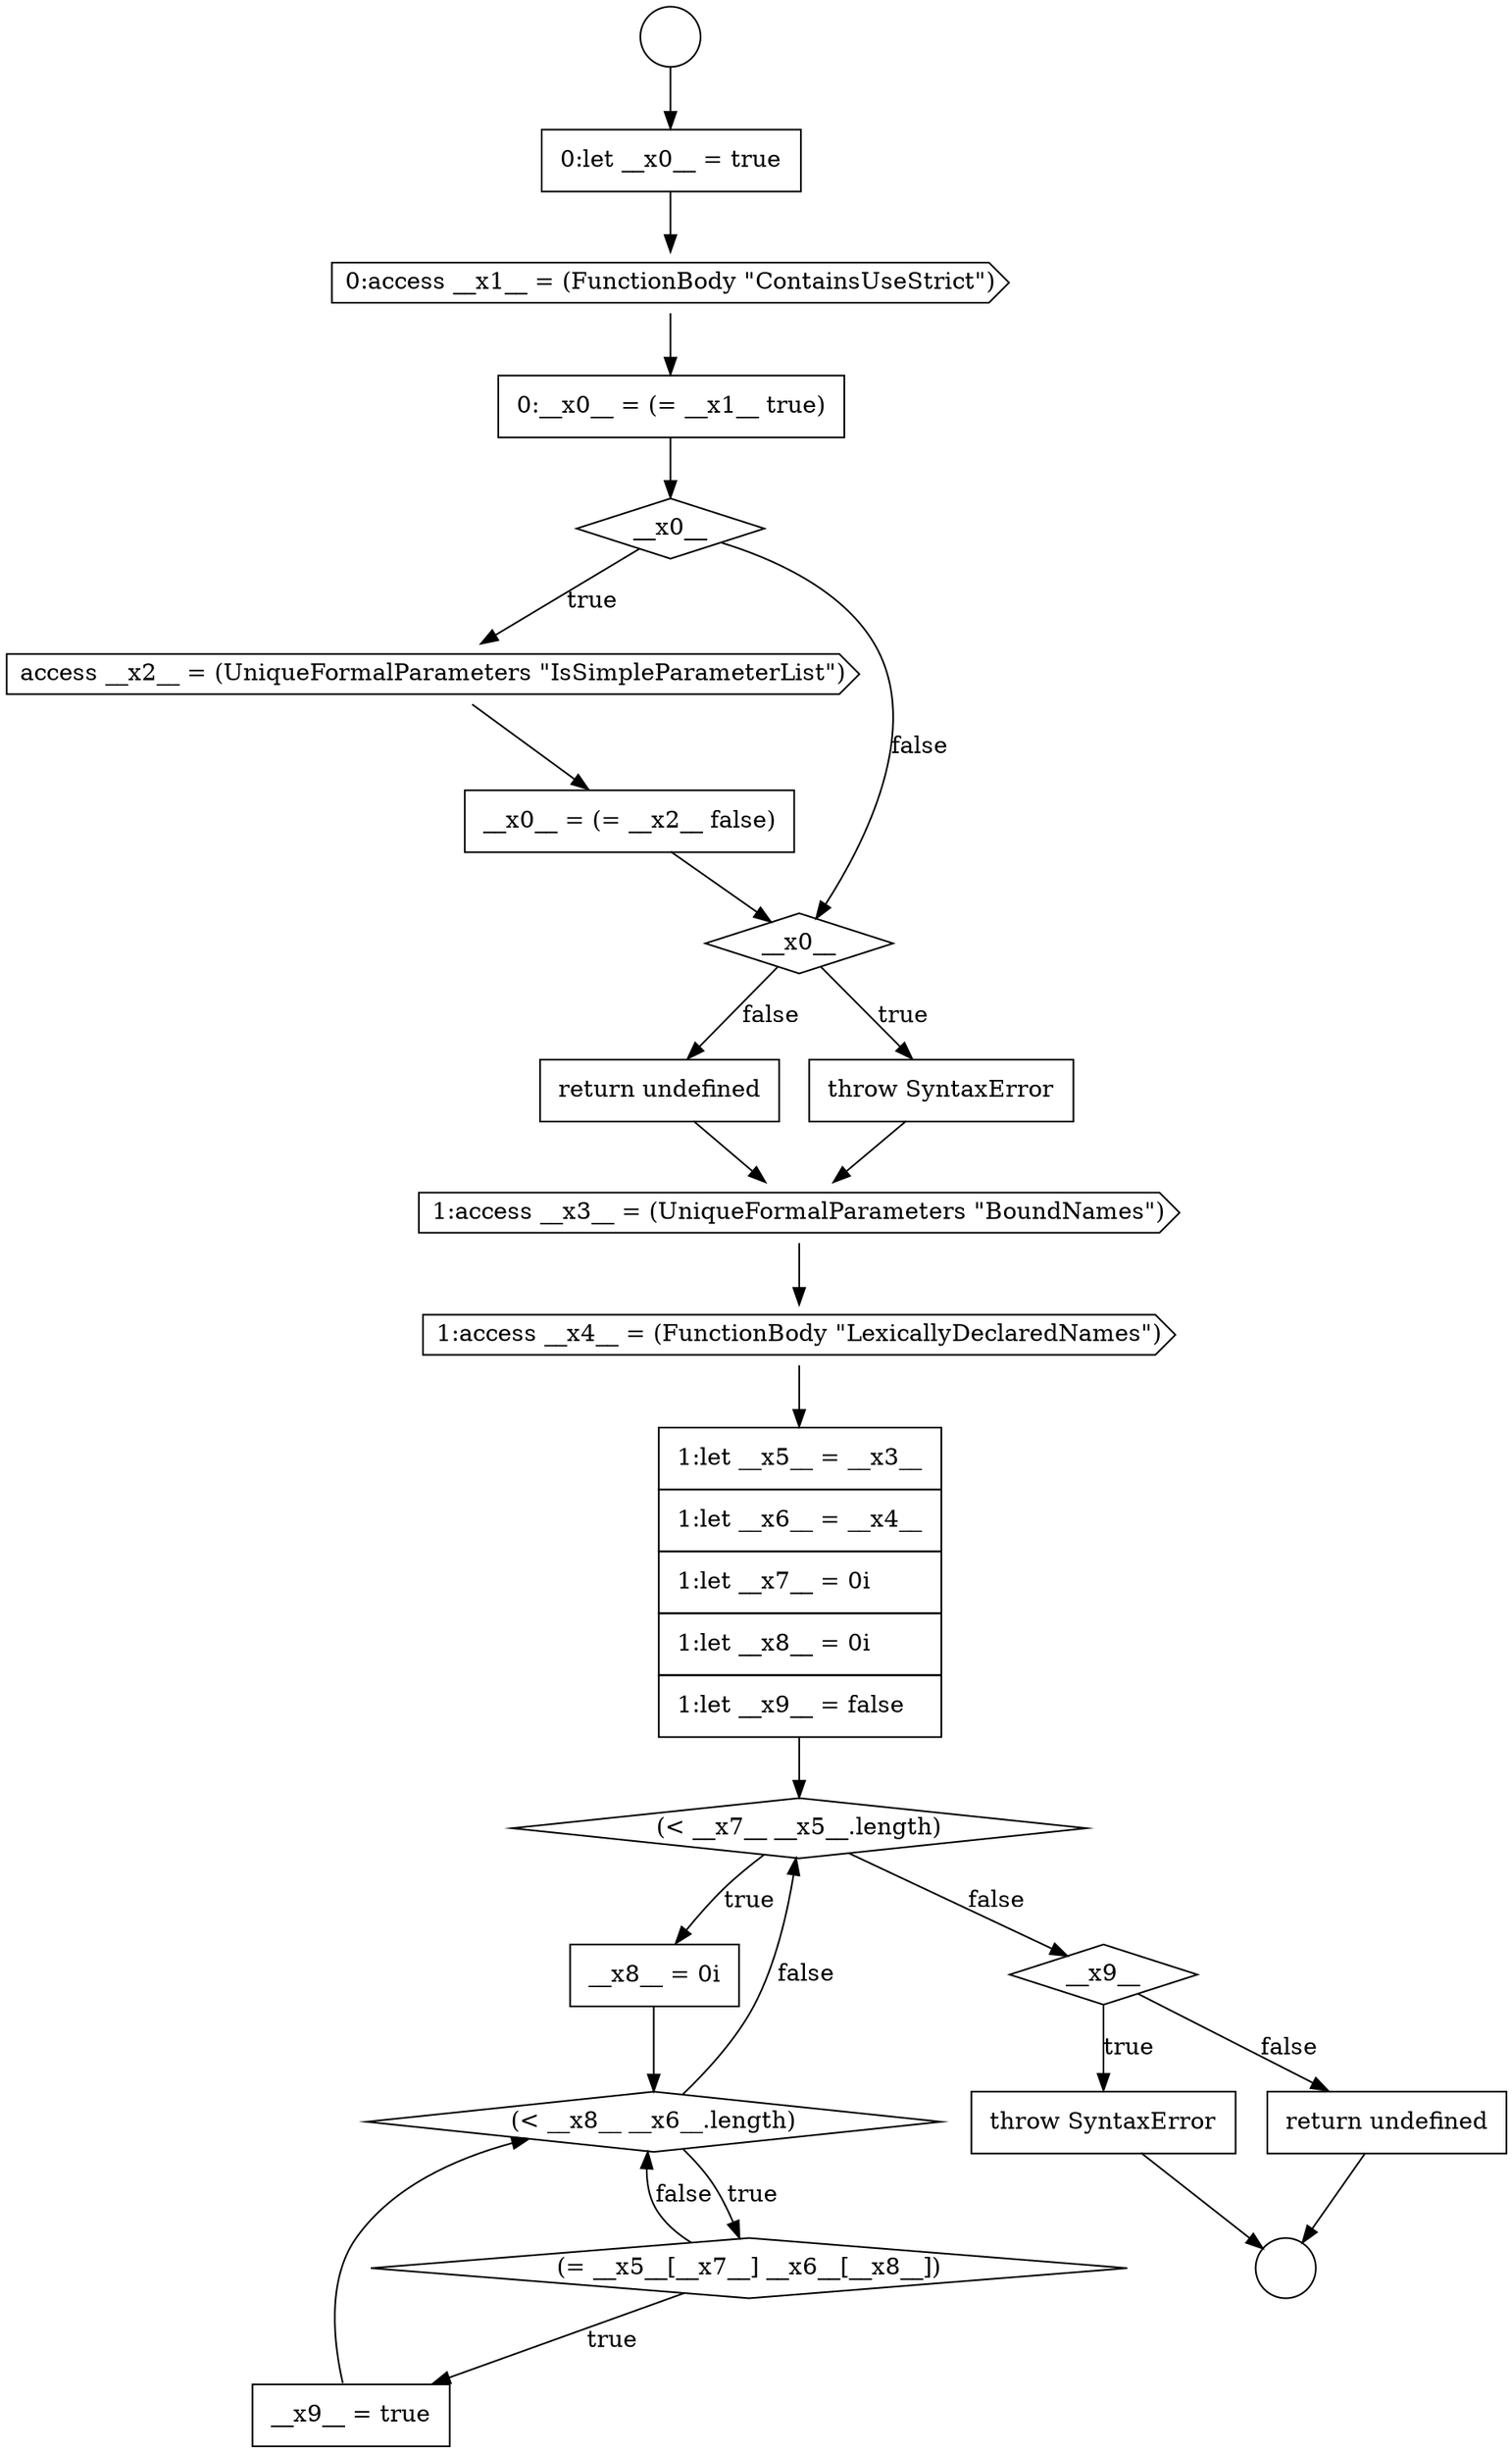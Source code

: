 digraph {
  node18933 [shape=none, margin=0, label=<<font color="black">
    <table border="0" cellborder="1" cellspacing="0" cellpadding="10">
      <tr><td align="left">0:let __x0__ = true</td></tr>
    </table>
  </font>> color="black" fillcolor="white" style=filled]
  node18945 [shape=diamond, label=<<font color="black">(&lt; __x7__ __x5__.length)</font>> color="black" fillcolor="white" style=filled]
  node18941 [shape=none, margin=0, label=<<font color="black">
    <table border="0" cellborder="1" cellspacing="0" cellpadding="10">
      <tr><td align="left">return undefined</td></tr>
    </table>
  </font>> color="black" fillcolor="white" style=filled]
  node18937 [shape=cds, label=<<font color="black">access __x2__ = (UniqueFormalParameters &quot;IsSimpleParameterList&quot;)</font>> color="black" fillcolor="white" style=filled]
  node18944 [shape=none, margin=0, label=<<font color="black">
    <table border="0" cellborder="1" cellspacing="0" cellpadding="10">
      <tr><td align="left">1:let __x5__ = __x3__</td></tr>
      <tr><td align="left">1:let __x6__ = __x4__</td></tr>
      <tr><td align="left">1:let __x7__ = 0i</td></tr>
      <tr><td align="left">1:let __x8__ = 0i</td></tr>
      <tr><td align="left">1:let __x9__ = false</td></tr>
    </table>
  </font>> color="black" fillcolor="white" style=filled]
  node18931 [shape=circle label=" " color="black" fillcolor="white" style=filled]
  node18935 [shape=none, margin=0, label=<<font color="black">
    <table border="0" cellborder="1" cellspacing="0" cellpadding="10">
      <tr><td align="left">0:__x0__ = (= __x1__ true)</td></tr>
    </table>
  </font>> color="black" fillcolor="white" style=filled]
  node18952 [shape=none, margin=0, label=<<font color="black">
    <table border="0" cellborder="1" cellspacing="0" cellpadding="10">
      <tr><td align="left">return undefined</td></tr>
    </table>
  </font>> color="black" fillcolor="white" style=filled]
  node18943 [shape=cds, label=<<font color="black">1:access __x4__ = (FunctionBody &quot;LexicallyDeclaredNames&quot;)</font>> color="black" fillcolor="white" style=filled]
  node18939 [shape=diamond, label=<<font color="black">__x0__</font>> color="black" fillcolor="white" style=filled]
  node18942 [shape=cds, label=<<font color="black">1:access __x3__ = (UniqueFormalParameters &quot;BoundNames&quot;)</font>> color="black" fillcolor="white" style=filled]
  node18951 [shape=none, margin=0, label=<<font color="black">
    <table border="0" cellborder="1" cellspacing="0" cellpadding="10">
      <tr><td align="left">throw SyntaxError</td></tr>
    </table>
  </font>> color="black" fillcolor="white" style=filled]
  node18938 [shape=none, margin=0, label=<<font color="black">
    <table border="0" cellborder="1" cellspacing="0" cellpadding="10">
      <tr><td align="left">__x0__ = (= __x2__ false)</td></tr>
    </table>
  </font>> color="black" fillcolor="white" style=filled]
  node18949 [shape=none, margin=0, label=<<font color="black">
    <table border="0" cellborder="1" cellspacing="0" cellpadding="10">
      <tr><td align="left">__x9__ = true</td></tr>
    </table>
  </font>> color="black" fillcolor="white" style=filled]
  node18946 [shape=none, margin=0, label=<<font color="black">
    <table border="0" cellborder="1" cellspacing="0" cellpadding="10">
      <tr><td align="left">__x8__ = 0i</td></tr>
    </table>
  </font>> color="black" fillcolor="white" style=filled]
  node18934 [shape=cds, label=<<font color="black">0:access __x1__ = (FunctionBody &quot;ContainsUseStrict&quot;)</font>> color="black" fillcolor="white" style=filled]
  node18947 [shape=diamond, label=<<font color="black">(&lt; __x8__ __x6__.length)</font>> color="black" fillcolor="white" style=filled]
  node18940 [shape=none, margin=0, label=<<font color="black">
    <table border="0" cellborder="1" cellspacing="0" cellpadding="10">
      <tr><td align="left">throw SyntaxError</td></tr>
    </table>
  </font>> color="black" fillcolor="white" style=filled]
  node18950 [shape=diamond, label=<<font color="black">__x9__</font>> color="black" fillcolor="white" style=filled]
  node18932 [shape=circle label=" " color="black" fillcolor="white" style=filled]
  node18948 [shape=diamond, label=<<font color="black">(= __x5__[__x7__] __x6__[__x8__])</font>> color="black" fillcolor="white" style=filled]
  node18936 [shape=diamond, label=<<font color="black">__x0__</font>> color="black" fillcolor="white" style=filled]
  node18950 -> node18951 [label=<<font color="black">true</font>> color="black"]
  node18950 -> node18952 [label=<<font color="black">false</font>> color="black"]
  node18951 -> node18932 [ color="black"]
  node18942 -> node18943 [ color="black"]
  node18941 -> node18942 [ color="black"]
  node18948 -> node18949 [label=<<font color="black">true</font>> color="black"]
  node18948 -> node18947 [label=<<font color="black">false</font>> color="black"]
  node18945 -> node18946 [label=<<font color="black">true</font>> color="black"]
  node18945 -> node18950 [label=<<font color="black">false</font>> color="black"]
  node18934 -> node18935 [ color="black"]
  node18946 -> node18947 [ color="black"]
  node18937 -> node18938 [ color="black"]
  node18952 -> node18932 [ color="black"]
  node18936 -> node18937 [label=<<font color="black">true</font>> color="black"]
  node18936 -> node18939 [label=<<font color="black">false</font>> color="black"]
  node18931 -> node18933 [ color="black"]
  node18933 -> node18934 [ color="black"]
  node18940 -> node18942 [ color="black"]
  node18938 -> node18939 [ color="black"]
  node18935 -> node18936 [ color="black"]
  node18939 -> node18940 [label=<<font color="black">true</font>> color="black"]
  node18939 -> node18941 [label=<<font color="black">false</font>> color="black"]
  node18947 -> node18948 [label=<<font color="black">true</font>> color="black"]
  node18947 -> node18945 [label=<<font color="black">false</font>> color="black"]
  node18949 -> node18947 [ color="black"]
  node18944 -> node18945 [ color="black"]
  node18943 -> node18944 [ color="black"]
}
